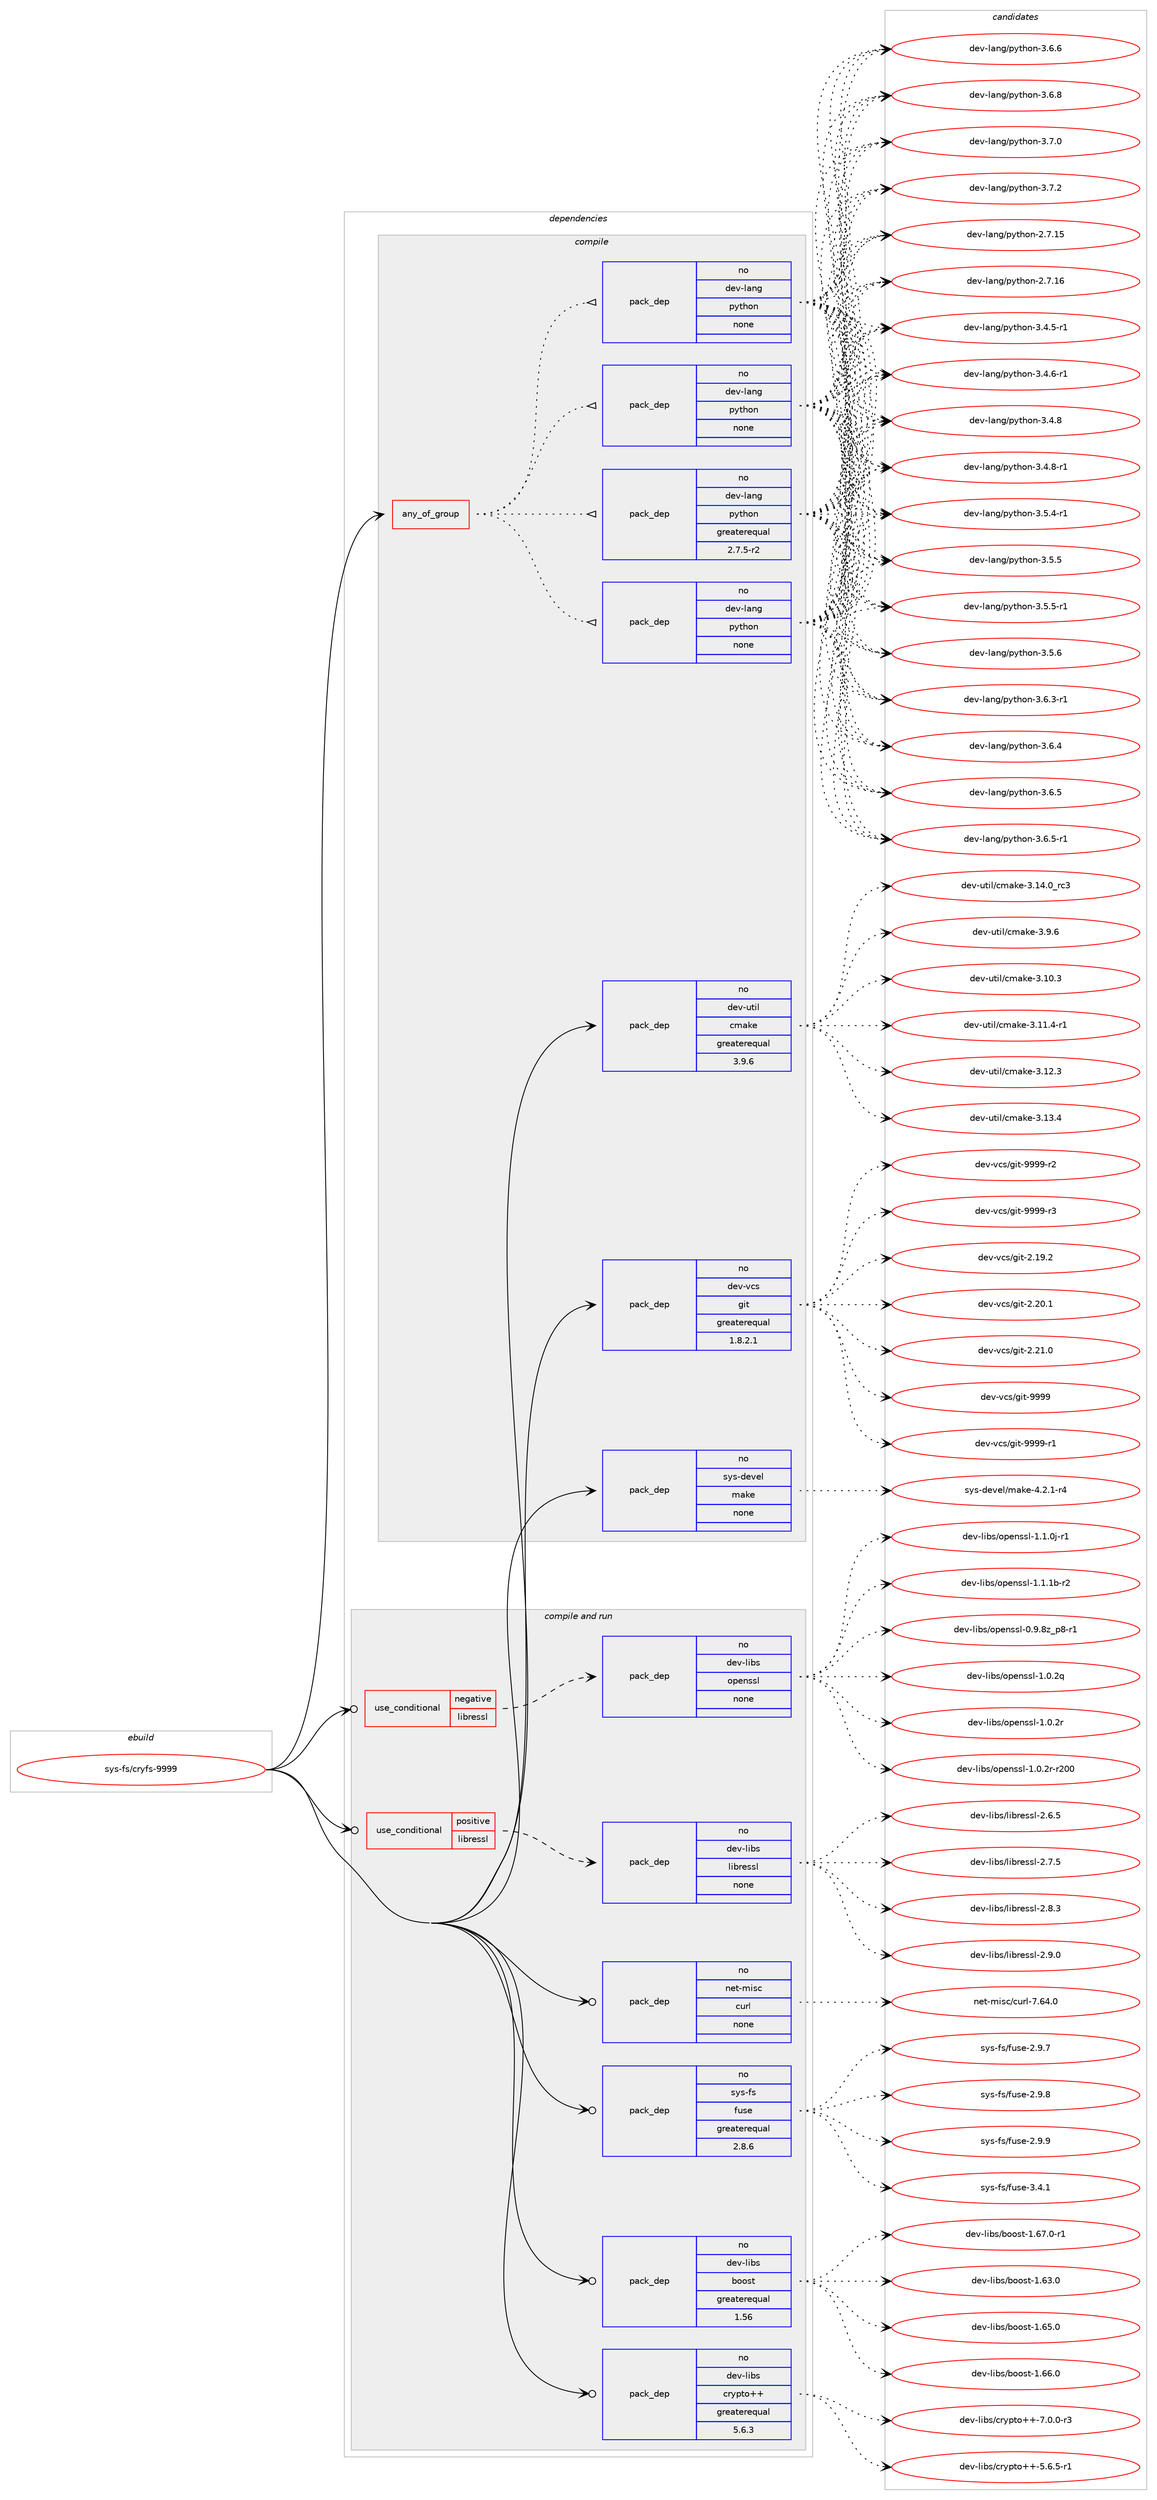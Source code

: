 digraph prolog {

# *************
# Graph options
# *************

newrank=true;
concentrate=true;
compound=true;
graph [rankdir=LR,fontname=Helvetica,fontsize=10,ranksep=1.5];#, ranksep=2.5, nodesep=0.2];
edge  [arrowhead=vee];
node  [fontname=Helvetica,fontsize=10];

# **********
# The ebuild
# **********

subgraph cluster_leftcol {
color=gray;
rank=same;
label=<<i>ebuild</i>>;
id [label="sys-fs/cryfs-9999", color=red, width=4, href="../sys-fs/cryfs-9999.svg"];
}

# ****************
# The dependencies
# ****************

subgraph cluster_midcol {
color=gray;
label=<<i>dependencies</i>>;
subgraph cluster_compile {
fillcolor="#eeeeee";
style=filled;
label=<<i>compile</i>>;
subgraph any27503 {
dependency1731330 [label=<<TABLE BORDER="0" CELLBORDER="1" CELLSPACING="0" CELLPADDING="4"><TR><TD CELLPADDING="10">any_of_group</TD></TR></TABLE>>, shape=none, color=red];subgraph pack1242474 {
dependency1731331 [label=<<TABLE BORDER="0" CELLBORDER="1" CELLSPACING="0" CELLPADDING="4" WIDTH="220"><TR><TD ROWSPAN="6" CELLPADDING="30">pack_dep</TD></TR><TR><TD WIDTH="110">no</TD></TR><TR><TD>dev-lang</TD></TR><TR><TD>python</TD></TR><TR><TD>none</TD></TR><TR><TD></TD></TR></TABLE>>, shape=none, color=blue];
}
dependency1731330:e -> dependency1731331:w [weight=20,style="dotted",arrowhead="oinv"];
subgraph pack1242475 {
dependency1731332 [label=<<TABLE BORDER="0" CELLBORDER="1" CELLSPACING="0" CELLPADDING="4" WIDTH="220"><TR><TD ROWSPAN="6" CELLPADDING="30">pack_dep</TD></TR><TR><TD WIDTH="110">no</TD></TR><TR><TD>dev-lang</TD></TR><TR><TD>python</TD></TR><TR><TD>none</TD></TR><TR><TD></TD></TR></TABLE>>, shape=none, color=blue];
}
dependency1731330:e -> dependency1731332:w [weight=20,style="dotted",arrowhead="oinv"];
subgraph pack1242476 {
dependency1731333 [label=<<TABLE BORDER="0" CELLBORDER="1" CELLSPACING="0" CELLPADDING="4" WIDTH="220"><TR><TD ROWSPAN="6" CELLPADDING="30">pack_dep</TD></TR><TR><TD WIDTH="110">no</TD></TR><TR><TD>dev-lang</TD></TR><TR><TD>python</TD></TR><TR><TD>none</TD></TR><TR><TD></TD></TR></TABLE>>, shape=none, color=blue];
}
dependency1731330:e -> dependency1731333:w [weight=20,style="dotted",arrowhead="oinv"];
subgraph pack1242477 {
dependency1731334 [label=<<TABLE BORDER="0" CELLBORDER="1" CELLSPACING="0" CELLPADDING="4" WIDTH="220"><TR><TD ROWSPAN="6" CELLPADDING="30">pack_dep</TD></TR><TR><TD WIDTH="110">no</TD></TR><TR><TD>dev-lang</TD></TR><TR><TD>python</TD></TR><TR><TD>greaterequal</TD></TR><TR><TD>2.7.5-r2</TD></TR></TABLE>>, shape=none, color=blue];
}
dependency1731330:e -> dependency1731334:w [weight=20,style="dotted",arrowhead="oinv"];
}
id:e -> dependency1731330:w [weight=20,style="solid",arrowhead="vee"];
subgraph pack1242478 {
dependency1731335 [label=<<TABLE BORDER="0" CELLBORDER="1" CELLSPACING="0" CELLPADDING="4" WIDTH="220"><TR><TD ROWSPAN="6" CELLPADDING="30">pack_dep</TD></TR><TR><TD WIDTH="110">no</TD></TR><TR><TD>dev-util</TD></TR><TR><TD>cmake</TD></TR><TR><TD>greaterequal</TD></TR><TR><TD>3.9.6</TD></TR></TABLE>>, shape=none, color=blue];
}
id:e -> dependency1731335:w [weight=20,style="solid",arrowhead="vee"];
subgraph pack1242479 {
dependency1731336 [label=<<TABLE BORDER="0" CELLBORDER="1" CELLSPACING="0" CELLPADDING="4" WIDTH="220"><TR><TD ROWSPAN="6" CELLPADDING="30">pack_dep</TD></TR><TR><TD WIDTH="110">no</TD></TR><TR><TD>dev-vcs</TD></TR><TR><TD>git</TD></TR><TR><TD>greaterequal</TD></TR><TR><TD>1.8.2.1</TD></TR></TABLE>>, shape=none, color=blue];
}
id:e -> dependency1731336:w [weight=20,style="solid",arrowhead="vee"];
subgraph pack1242480 {
dependency1731337 [label=<<TABLE BORDER="0" CELLBORDER="1" CELLSPACING="0" CELLPADDING="4" WIDTH="220"><TR><TD ROWSPAN="6" CELLPADDING="30">pack_dep</TD></TR><TR><TD WIDTH="110">no</TD></TR><TR><TD>sys-devel</TD></TR><TR><TD>make</TD></TR><TR><TD>none</TD></TR><TR><TD></TD></TR></TABLE>>, shape=none, color=blue];
}
id:e -> dependency1731337:w [weight=20,style="solid",arrowhead="vee"];
}
subgraph cluster_compileandrun {
fillcolor="#eeeeee";
style=filled;
label=<<i>compile and run</i>>;
subgraph cond460440 {
dependency1731338 [label=<<TABLE BORDER="0" CELLBORDER="1" CELLSPACING="0" CELLPADDING="4"><TR><TD ROWSPAN="3" CELLPADDING="10">use_conditional</TD></TR><TR><TD>negative</TD></TR><TR><TD>libressl</TD></TR></TABLE>>, shape=none, color=red];
subgraph pack1242481 {
dependency1731339 [label=<<TABLE BORDER="0" CELLBORDER="1" CELLSPACING="0" CELLPADDING="4" WIDTH="220"><TR><TD ROWSPAN="6" CELLPADDING="30">pack_dep</TD></TR><TR><TD WIDTH="110">no</TD></TR><TR><TD>dev-libs</TD></TR><TR><TD>openssl</TD></TR><TR><TD>none</TD></TR><TR><TD></TD></TR></TABLE>>, shape=none, color=blue];
}
dependency1731338:e -> dependency1731339:w [weight=20,style="dashed",arrowhead="vee"];
}
id:e -> dependency1731338:w [weight=20,style="solid",arrowhead="odotvee"];
subgraph cond460441 {
dependency1731340 [label=<<TABLE BORDER="0" CELLBORDER="1" CELLSPACING="0" CELLPADDING="4"><TR><TD ROWSPAN="3" CELLPADDING="10">use_conditional</TD></TR><TR><TD>positive</TD></TR><TR><TD>libressl</TD></TR></TABLE>>, shape=none, color=red];
subgraph pack1242482 {
dependency1731341 [label=<<TABLE BORDER="0" CELLBORDER="1" CELLSPACING="0" CELLPADDING="4" WIDTH="220"><TR><TD ROWSPAN="6" CELLPADDING="30">pack_dep</TD></TR><TR><TD WIDTH="110">no</TD></TR><TR><TD>dev-libs</TD></TR><TR><TD>libressl</TD></TR><TR><TD>none</TD></TR><TR><TD></TD></TR></TABLE>>, shape=none, color=blue];
}
dependency1731340:e -> dependency1731341:w [weight=20,style="dashed",arrowhead="vee"];
}
id:e -> dependency1731340:w [weight=20,style="solid",arrowhead="odotvee"];
subgraph pack1242483 {
dependency1731342 [label=<<TABLE BORDER="0" CELLBORDER="1" CELLSPACING="0" CELLPADDING="4" WIDTH="220"><TR><TD ROWSPAN="6" CELLPADDING="30">pack_dep</TD></TR><TR><TD WIDTH="110">no</TD></TR><TR><TD>dev-libs</TD></TR><TR><TD>boost</TD></TR><TR><TD>greaterequal</TD></TR><TR><TD>1.56</TD></TR></TABLE>>, shape=none, color=blue];
}
id:e -> dependency1731342:w [weight=20,style="solid",arrowhead="odotvee"];
subgraph pack1242484 {
dependency1731343 [label=<<TABLE BORDER="0" CELLBORDER="1" CELLSPACING="0" CELLPADDING="4" WIDTH="220"><TR><TD ROWSPAN="6" CELLPADDING="30">pack_dep</TD></TR><TR><TD WIDTH="110">no</TD></TR><TR><TD>dev-libs</TD></TR><TR><TD>crypto++</TD></TR><TR><TD>greaterequal</TD></TR><TR><TD>5.6.3</TD></TR></TABLE>>, shape=none, color=blue];
}
id:e -> dependency1731343:w [weight=20,style="solid",arrowhead="odotvee"];
subgraph pack1242485 {
dependency1731344 [label=<<TABLE BORDER="0" CELLBORDER="1" CELLSPACING="0" CELLPADDING="4" WIDTH="220"><TR><TD ROWSPAN="6" CELLPADDING="30">pack_dep</TD></TR><TR><TD WIDTH="110">no</TD></TR><TR><TD>net-misc</TD></TR><TR><TD>curl</TD></TR><TR><TD>none</TD></TR><TR><TD></TD></TR></TABLE>>, shape=none, color=blue];
}
id:e -> dependency1731344:w [weight=20,style="solid",arrowhead="odotvee"];
subgraph pack1242486 {
dependency1731345 [label=<<TABLE BORDER="0" CELLBORDER="1" CELLSPACING="0" CELLPADDING="4" WIDTH="220"><TR><TD ROWSPAN="6" CELLPADDING="30">pack_dep</TD></TR><TR><TD WIDTH="110">no</TD></TR><TR><TD>sys-fs</TD></TR><TR><TD>fuse</TD></TR><TR><TD>greaterequal</TD></TR><TR><TD>2.8.6</TD></TR></TABLE>>, shape=none, color=blue];
}
id:e -> dependency1731345:w [weight=20,style="solid",arrowhead="odotvee"];
}
subgraph cluster_run {
fillcolor="#eeeeee";
style=filled;
label=<<i>run</i>>;
}
}

# **************
# The candidates
# **************

subgraph cluster_choices {
rank=same;
color=gray;
label=<<i>candidates</i>>;

subgraph choice1242474 {
color=black;
nodesep=1;
choice10010111845108971101034711212111610411111045504655464953 [label="dev-lang/python-2.7.15", color=red, width=4,href="../dev-lang/python-2.7.15.svg"];
choice10010111845108971101034711212111610411111045504655464954 [label="dev-lang/python-2.7.16", color=red, width=4,href="../dev-lang/python-2.7.16.svg"];
choice1001011184510897110103471121211161041111104551465246534511449 [label="dev-lang/python-3.4.5-r1", color=red, width=4,href="../dev-lang/python-3.4.5-r1.svg"];
choice1001011184510897110103471121211161041111104551465246544511449 [label="dev-lang/python-3.4.6-r1", color=red, width=4,href="../dev-lang/python-3.4.6-r1.svg"];
choice100101118451089711010347112121116104111110455146524656 [label="dev-lang/python-3.4.8", color=red, width=4,href="../dev-lang/python-3.4.8.svg"];
choice1001011184510897110103471121211161041111104551465246564511449 [label="dev-lang/python-3.4.8-r1", color=red, width=4,href="../dev-lang/python-3.4.8-r1.svg"];
choice1001011184510897110103471121211161041111104551465346524511449 [label="dev-lang/python-3.5.4-r1", color=red, width=4,href="../dev-lang/python-3.5.4-r1.svg"];
choice100101118451089711010347112121116104111110455146534653 [label="dev-lang/python-3.5.5", color=red, width=4,href="../dev-lang/python-3.5.5.svg"];
choice1001011184510897110103471121211161041111104551465346534511449 [label="dev-lang/python-3.5.5-r1", color=red, width=4,href="../dev-lang/python-3.5.5-r1.svg"];
choice100101118451089711010347112121116104111110455146534654 [label="dev-lang/python-3.5.6", color=red, width=4,href="../dev-lang/python-3.5.6.svg"];
choice1001011184510897110103471121211161041111104551465446514511449 [label="dev-lang/python-3.6.3-r1", color=red, width=4,href="../dev-lang/python-3.6.3-r1.svg"];
choice100101118451089711010347112121116104111110455146544652 [label="dev-lang/python-3.6.4", color=red, width=4,href="../dev-lang/python-3.6.4.svg"];
choice100101118451089711010347112121116104111110455146544653 [label="dev-lang/python-3.6.5", color=red, width=4,href="../dev-lang/python-3.6.5.svg"];
choice1001011184510897110103471121211161041111104551465446534511449 [label="dev-lang/python-3.6.5-r1", color=red, width=4,href="../dev-lang/python-3.6.5-r1.svg"];
choice100101118451089711010347112121116104111110455146544654 [label="dev-lang/python-3.6.6", color=red, width=4,href="../dev-lang/python-3.6.6.svg"];
choice100101118451089711010347112121116104111110455146544656 [label="dev-lang/python-3.6.8", color=red, width=4,href="../dev-lang/python-3.6.8.svg"];
choice100101118451089711010347112121116104111110455146554648 [label="dev-lang/python-3.7.0", color=red, width=4,href="../dev-lang/python-3.7.0.svg"];
choice100101118451089711010347112121116104111110455146554650 [label="dev-lang/python-3.7.2", color=red, width=4,href="../dev-lang/python-3.7.2.svg"];
dependency1731331:e -> choice10010111845108971101034711212111610411111045504655464953:w [style=dotted,weight="100"];
dependency1731331:e -> choice10010111845108971101034711212111610411111045504655464954:w [style=dotted,weight="100"];
dependency1731331:e -> choice1001011184510897110103471121211161041111104551465246534511449:w [style=dotted,weight="100"];
dependency1731331:e -> choice1001011184510897110103471121211161041111104551465246544511449:w [style=dotted,weight="100"];
dependency1731331:e -> choice100101118451089711010347112121116104111110455146524656:w [style=dotted,weight="100"];
dependency1731331:e -> choice1001011184510897110103471121211161041111104551465246564511449:w [style=dotted,weight="100"];
dependency1731331:e -> choice1001011184510897110103471121211161041111104551465346524511449:w [style=dotted,weight="100"];
dependency1731331:e -> choice100101118451089711010347112121116104111110455146534653:w [style=dotted,weight="100"];
dependency1731331:e -> choice1001011184510897110103471121211161041111104551465346534511449:w [style=dotted,weight="100"];
dependency1731331:e -> choice100101118451089711010347112121116104111110455146534654:w [style=dotted,weight="100"];
dependency1731331:e -> choice1001011184510897110103471121211161041111104551465446514511449:w [style=dotted,weight="100"];
dependency1731331:e -> choice100101118451089711010347112121116104111110455146544652:w [style=dotted,weight="100"];
dependency1731331:e -> choice100101118451089711010347112121116104111110455146544653:w [style=dotted,weight="100"];
dependency1731331:e -> choice1001011184510897110103471121211161041111104551465446534511449:w [style=dotted,weight="100"];
dependency1731331:e -> choice100101118451089711010347112121116104111110455146544654:w [style=dotted,weight="100"];
dependency1731331:e -> choice100101118451089711010347112121116104111110455146544656:w [style=dotted,weight="100"];
dependency1731331:e -> choice100101118451089711010347112121116104111110455146554648:w [style=dotted,weight="100"];
dependency1731331:e -> choice100101118451089711010347112121116104111110455146554650:w [style=dotted,weight="100"];
}
subgraph choice1242475 {
color=black;
nodesep=1;
choice10010111845108971101034711212111610411111045504655464953 [label="dev-lang/python-2.7.15", color=red, width=4,href="../dev-lang/python-2.7.15.svg"];
choice10010111845108971101034711212111610411111045504655464954 [label="dev-lang/python-2.7.16", color=red, width=4,href="../dev-lang/python-2.7.16.svg"];
choice1001011184510897110103471121211161041111104551465246534511449 [label="dev-lang/python-3.4.5-r1", color=red, width=4,href="../dev-lang/python-3.4.5-r1.svg"];
choice1001011184510897110103471121211161041111104551465246544511449 [label="dev-lang/python-3.4.6-r1", color=red, width=4,href="../dev-lang/python-3.4.6-r1.svg"];
choice100101118451089711010347112121116104111110455146524656 [label="dev-lang/python-3.4.8", color=red, width=4,href="../dev-lang/python-3.4.8.svg"];
choice1001011184510897110103471121211161041111104551465246564511449 [label="dev-lang/python-3.4.8-r1", color=red, width=4,href="../dev-lang/python-3.4.8-r1.svg"];
choice1001011184510897110103471121211161041111104551465346524511449 [label="dev-lang/python-3.5.4-r1", color=red, width=4,href="../dev-lang/python-3.5.4-r1.svg"];
choice100101118451089711010347112121116104111110455146534653 [label="dev-lang/python-3.5.5", color=red, width=4,href="../dev-lang/python-3.5.5.svg"];
choice1001011184510897110103471121211161041111104551465346534511449 [label="dev-lang/python-3.5.5-r1", color=red, width=4,href="../dev-lang/python-3.5.5-r1.svg"];
choice100101118451089711010347112121116104111110455146534654 [label="dev-lang/python-3.5.6", color=red, width=4,href="../dev-lang/python-3.5.6.svg"];
choice1001011184510897110103471121211161041111104551465446514511449 [label="dev-lang/python-3.6.3-r1", color=red, width=4,href="../dev-lang/python-3.6.3-r1.svg"];
choice100101118451089711010347112121116104111110455146544652 [label="dev-lang/python-3.6.4", color=red, width=4,href="../dev-lang/python-3.6.4.svg"];
choice100101118451089711010347112121116104111110455146544653 [label="dev-lang/python-3.6.5", color=red, width=4,href="../dev-lang/python-3.6.5.svg"];
choice1001011184510897110103471121211161041111104551465446534511449 [label="dev-lang/python-3.6.5-r1", color=red, width=4,href="../dev-lang/python-3.6.5-r1.svg"];
choice100101118451089711010347112121116104111110455146544654 [label="dev-lang/python-3.6.6", color=red, width=4,href="../dev-lang/python-3.6.6.svg"];
choice100101118451089711010347112121116104111110455146544656 [label="dev-lang/python-3.6.8", color=red, width=4,href="../dev-lang/python-3.6.8.svg"];
choice100101118451089711010347112121116104111110455146554648 [label="dev-lang/python-3.7.0", color=red, width=4,href="../dev-lang/python-3.7.0.svg"];
choice100101118451089711010347112121116104111110455146554650 [label="dev-lang/python-3.7.2", color=red, width=4,href="../dev-lang/python-3.7.2.svg"];
dependency1731332:e -> choice10010111845108971101034711212111610411111045504655464953:w [style=dotted,weight="100"];
dependency1731332:e -> choice10010111845108971101034711212111610411111045504655464954:w [style=dotted,weight="100"];
dependency1731332:e -> choice1001011184510897110103471121211161041111104551465246534511449:w [style=dotted,weight="100"];
dependency1731332:e -> choice1001011184510897110103471121211161041111104551465246544511449:w [style=dotted,weight="100"];
dependency1731332:e -> choice100101118451089711010347112121116104111110455146524656:w [style=dotted,weight="100"];
dependency1731332:e -> choice1001011184510897110103471121211161041111104551465246564511449:w [style=dotted,weight="100"];
dependency1731332:e -> choice1001011184510897110103471121211161041111104551465346524511449:w [style=dotted,weight="100"];
dependency1731332:e -> choice100101118451089711010347112121116104111110455146534653:w [style=dotted,weight="100"];
dependency1731332:e -> choice1001011184510897110103471121211161041111104551465346534511449:w [style=dotted,weight="100"];
dependency1731332:e -> choice100101118451089711010347112121116104111110455146534654:w [style=dotted,weight="100"];
dependency1731332:e -> choice1001011184510897110103471121211161041111104551465446514511449:w [style=dotted,weight="100"];
dependency1731332:e -> choice100101118451089711010347112121116104111110455146544652:w [style=dotted,weight="100"];
dependency1731332:e -> choice100101118451089711010347112121116104111110455146544653:w [style=dotted,weight="100"];
dependency1731332:e -> choice1001011184510897110103471121211161041111104551465446534511449:w [style=dotted,weight="100"];
dependency1731332:e -> choice100101118451089711010347112121116104111110455146544654:w [style=dotted,weight="100"];
dependency1731332:e -> choice100101118451089711010347112121116104111110455146544656:w [style=dotted,weight="100"];
dependency1731332:e -> choice100101118451089711010347112121116104111110455146554648:w [style=dotted,weight="100"];
dependency1731332:e -> choice100101118451089711010347112121116104111110455146554650:w [style=dotted,weight="100"];
}
subgraph choice1242476 {
color=black;
nodesep=1;
choice10010111845108971101034711212111610411111045504655464953 [label="dev-lang/python-2.7.15", color=red, width=4,href="../dev-lang/python-2.7.15.svg"];
choice10010111845108971101034711212111610411111045504655464954 [label="dev-lang/python-2.7.16", color=red, width=4,href="../dev-lang/python-2.7.16.svg"];
choice1001011184510897110103471121211161041111104551465246534511449 [label="dev-lang/python-3.4.5-r1", color=red, width=4,href="../dev-lang/python-3.4.5-r1.svg"];
choice1001011184510897110103471121211161041111104551465246544511449 [label="dev-lang/python-3.4.6-r1", color=red, width=4,href="../dev-lang/python-3.4.6-r1.svg"];
choice100101118451089711010347112121116104111110455146524656 [label="dev-lang/python-3.4.8", color=red, width=4,href="../dev-lang/python-3.4.8.svg"];
choice1001011184510897110103471121211161041111104551465246564511449 [label="dev-lang/python-3.4.8-r1", color=red, width=4,href="../dev-lang/python-3.4.8-r1.svg"];
choice1001011184510897110103471121211161041111104551465346524511449 [label="dev-lang/python-3.5.4-r1", color=red, width=4,href="../dev-lang/python-3.5.4-r1.svg"];
choice100101118451089711010347112121116104111110455146534653 [label="dev-lang/python-3.5.5", color=red, width=4,href="../dev-lang/python-3.5.5.svg"];
choice1001011184510897110103471121211161041111104551465346534511449 [label="dev-lang/python-3.5.5-r1", color=red, width=4,href="../dev-lang/python-3.5.5-r1.svg"];
choice100101118451089711010347112121116104111110455146534654 [label="dev-lang/python-3.5.6", color=red, width=4,href="../dev-lang/python-3.5.6.svg"];
choice1001011184510897110103471121211161041111104551465446514511449 [label="dev-lang/python-3.6.3-r1", color=red, width=4,href="../dev-lang/python-3.6.3-r1.svg"];
choice100101118451089711010347112121116104111110455146544652 [label="dev-lang/python-3.6.4", color=red, width=4,href="../dev-lang/python-3.6.4.svg"];
choice100101118451089711010347112121116104111110455146544653 [label="dev-lang/python-3.6.5", color=red, width=4,href="../dev-lang/python-3.6.5.svg"];
choice1001011184510897110103471121211161041111104551465446534511449 [label="dev-lang/python-3.6.5-r1", color=red, width=4,href="../dev-lang/python-3.6.5-r1.svg"];
choice100101118451089711010347112121116104111110455146544654 [label="dev-lang/python-3.6.6", color=red, width=4,href="../dev-lang/python-3.6.6.svg"];
choice100101118451089711010347112121116104111110455146544656 [label="dev-lang/python-3.6.8", color=red, width=4,href="../dev-lang/python-3.6.8.svg"];
choice100101118451089711010347112121116104111110455146554648 [label="dev-lang/python-3.7.0", color=red, width=4,href="../dev-lang/python-3.7.0.svg"];
choice100101118451089711010347112121116104111110455146554650 [label="dev-lang/python-3.7.2", color=red, width=4,href="../dev-lang/python-3.7.2.svg"];
dependency1731333:e -> choice10010111845108971101034711212111610411111045504655464953:w [style=dotted,weight="100"];
dependency1731333:e -> choice10010111845108971101034711212111610411111045504655464954:w [style=dotted,weight="100"];
dependency1731333:e -> choice1001011184510897110103471121211161041111104551465246534511449:w [style=dotted,weight="100"];
dependency1731333:e -> choice1001011184510897110103471121211161041111104551465246544511449:w [style=dotted,weight="100"];
dependency1731333:e -> choice100101118451089711010347112121116104111110455146524656:w [style=dotted,weight="100"];
dependency1731333:e -> choice1001011184510897110103471121211161041111104551465246564511449:w [style=dotted,weight="100"];
dependency1731333:e -> choice1001011184510897110103471121211161041111104551465346524511449:w [style=dotted,weight="100"];
dependency1731333:e -> choice100101118451089711010347112121116104111110455146534653:w [style=dotted,weight="100"];
dependency1731333:e -> choice1001011184510897110103471121211161041111104551465346534511449:w [style=dotted,weight="100"];
dependency1731333:e -> choice100101118451089711010347112121116104111110455146534654:w [style=dotted,weight="100"];
dependency1731333:e -> choice1001011184510897110103471121211161041111104551465446514511449:w [style=dotted,weight="100"];
dependency1731333:e -> choice100101118451089711010347112121116104111110455146544652:w [style=dotted,weight="100"];
dependency1731333:e -> choice100101118451089711010347112121116104111110455146544653:w [style=dotted,weight="100"];
dependency1731333:e -> choice1001011184510897110103471121211161041111104551465446534511449:w [style=dotted,weight="100"];
dependency1731333:e -> choice100101118451089711010347112121116104111110455146544654:w [style=dotted,weight="100"];
dependency1731333:e -> choice100101118451089711010347112121116104111110455146544656:w [style=dotted,weight="100"];
dependency1731333:e -> choice100101118451089711010347112121116104111110455146554648:w [style=dotted,weight="100"];
dependency1731333:e -> choice100101118451089711010347112121116104111110455146554650:w [style=dotted,weight="100"];
}
subgraph choice1242477 {
color=black;
nodesep=1;
choice10010111845108971101034711212111610411111045504655464953 [label="dev-lang/python-2.7.15", color=red, width=4,href="../dev-lang/python-2.7.15.svg"];
choice10010111845108971101034711212111610411111045504655464954 [label="dev-lang/python-2.7.16", color=red, width=4,href="../dev-lang/python-2.7.16.svg"];
choice1001011184510897110103471121211161041111104551465246534511449 [label="dev-lang/python-3.4.5-r1", color=red, width=4,href="../dev-lang/python-3.4.5-r1.svg"];
choice1001011184510897110103471121211161041111104551465246544511449 [label="dev-lang/python-3.4.6-r1", color=red, width=4,href="../dev-lang/python-3.4.6-r1.svg"];
choice100101118451089711010347112121116104111110455146524656 [label="dev-lang/python-3.4.8", color=red, width=4,href="../dev-lang/python-3.4.8.svg"];
choice1001011184510897110103471121211161041111104551465246564511449 [label="dev-lang/python-3.4.8-r1", color=red, width=4,href="../dev-lang/python-3.4.8-r1.svg"];
choice1001011184510897110103471121211161041111104551465346524511449 [label="dev-lang/python-3.5.4-r1", color=red, width=4,href="../dev-lang/python-3.5.4-r1.svg"];
choice100101118451089711010347112121116104111110455146534653 [label="dev-lang/python-3.5.5", color=red, width=4,href="../dev-lang/python-3.5.5.svg"];
choice1001011184510897110103471121211161041111104551465346534511449 [label="dev-lang/python-3.5.5-r1", color=red, width=4,href="../dev-lang/python-3.5.5-r1.svg"];
choice100101118451089711010347112121116104111110455146534654 [label="dev-lang/python-3.5.6", color=red, width=4,href="../dev-lang/python-3.5.6.svg"];
choice1001011184510897110103471121211161041111104551465446514511449 [label="dev-lang/python-3.6.3-r1", color=red, width=4,href="../dev-lang/python-3.6.3-r1.svg"];
choice100101118451089711010347112121116104111110455146544652 [label="dev-lang/python-3.6.4", color=red, width=4,href="../dev-lang/python-3.6.4.svg"];
choice100101118451089711010347112121116104111110455146544653 [label="dev-lang/python-3.6.5", color=red, width=4,href="../dev-lang/python-3.6.5.svg"];
choice1001011184510897110103471121211161041111104551465446534511449 [label="dev-lang/python-3.6.5-r1", color=red, width=4,href="../dev-lang/python-3.6.5-r1.svg"];
choice100101118451089711010347112121116104111110455146544654 [label="dev-lang/python-3.6.6", color=red, width=4,href="../dev-lang/python-3.6.6.svg"];
choice100101118451089711010347112121116104111110455146544656 [label="dev-lang/python-3.6.8", color=red, width=4,href="../dev-lang/python-3.6.8.svg"];
choice100101118451089711010347112121116104111110455146554648 [label="dev-lang/python-3.7.0", color=red, width=4,href="../dev-lang/python-3.7.0.svg"];
choice100101118451089711010347112121116104111110455146554650 [label="dev-lang/python-3.7.2", color=red, width=4,href="../dev-lang/python-3.7.2.svg"];
dependency1731334:e -> choice10010111845108971101034711212111610411111045504655464953:w [style=dotted,weight="100"];
dependency1731334:e -> choice10010111845108971101034711212111610411111045504655464954:w [style=dotted,weight="100"];
dependency1731334:e -> choice1001011184510897110103471121211161041111104551465246534511449:w [style=dotted,weight="100"];
dependency1731334:e -> choice1001011184510897110103471121211161041111104551465246544511449:w [style=dotted,weight="100"];
dependency1731334:e -> choice100101118451089711010347112121116104111110455146524656:w [style=dotted,weight="100"];
dependency1731334:e -> choice1001011184510897110103471121211161041111104551465246564511449:w [style=dotted,weight="100"];
dependency1731334:e -> choice1001011184510897110103471121211161041111104551465346524511449:w [style=dotted,weight="100"];
dependency1731334:e -> choice100101118451089711010347112121116104111110455146534653:w [style=dotted,weight="100"];
dependency1731334:e -> choice1001011184510897110103471121211161041111104551465346534511449:w [style=dotted,weight="100"];
dependency1731334:e -> choice100101118451089711010347112121116104111110455146534654:w [style=dotted,weight="100"];
dependency1731334:e -> choice1001011184510897110103471121211161041111104551465446514511449:w [style=dotted,weight="100"];
dependency1731334:e -> choice100101118451089711010347112121116104111110455146544652:w [style=dotted,weight="100"];
dependency1731334:e -> choice100101118451089711010347112121116104111110455146544653:w [style=dotted,weight="100"];
dependency1731334:e -> choice1001011184510897110103471121211161041111104551465446534511449:w [style=dotted,weight="100"];
dependency1731334:e -> choice100101118451089711010347112121116104111110455146544654:w [style=dotted,weight="100"];
dependency1731334:e -> choice100101118451089711010347112121116104111110455146544656:w [style=dotted,weight="100"];
dependency1731334:e -> choice100101118451089711010347112121116104111110455146554648:w [style=dotted,weight="100"];
dependency1731334:e -> choice100101118451089711010347112121116104111110455146554650:w [style=dotted,weight="100"];
}
subgraph choice1242478 {
color=black;
nodesep=1;
choice1001011184511711610510847991099710710145514649484651 [label="dev-util/cmake-3.10.3", color=red, width=4,href="../dev-util/cmake-3.10.3.svg"];
choice10010111845117116105108479910997107101455146494946524511449 [label="dev-util/cmake-3.11.4-r1", color=red, width=4,href="../dev-util/cmake-3.11.4-r1.svg"];
choice1001011184511711610510847991099710710145514649504651 [label="dev-util/cmake-3.12.3", color=red, width=4,href="../dev-util/cmake-3.12.3.svg"];
choice1001011184511711610510847991099710710145514649514652 [label="dev-util/cmake-3.13.4", color=red, width=4,href="../dev-util/cmake-3.13.4.svg"];
choice1001011184511711610510847991099710710145514649524648951149951 [label="dev-util/cmake-3.14.0_rc3", color=red, width=4,href="../dev-util/cmake-3.14.0_rc3.svg"];
choice10010111845117116105108479910997107101455146574654 [label="dev-util/cmake-3.9.6", color=red, width=4,href="../dev-util/cmake-3.9.6.svg"];
dependency1731335:e -> choice1001011184511711610510847991099710710145514649484651:w [style=dotted,weight="100"];
dependency1731335:e -> choice10010111845117116105108479910997107101455146494946524511449:w [style=dotted,weight="100"];
dependency1731335:e -> choice1001011184511711610510847991099710710145514649504651:w [style=dotted,weight="100"];
dependency1731335:e -> choice1001011184511711610510847991099710710145514649514652:w [style=dotted,weight="100"];
dependency1731335:e -> choice1001011184511711610510847991099710710145514649524648951149951:w [style=dotted,weight="100"];
dependency1731335:e -> choice10010111845117116105108479910997107101455146574654:w [style=dotted,weight="100"];
}
subgraph choice1242479 {
color=black;
nodesep=1;
choice10010111845118991154710310511645504649574650 [label="dev-vcs/git-2.19.2", color=red, width=4,href="../dev-vcs/git-2.19.2.svg"];
choice10010111845118991154710310511645504650484649 [label="dev-vcs/git-2.20.1", color=red, width=4,href="../dev-vcs/git-2.20.1.svg"];
choice10010111845118991154710310511645504650494648 [label="dev-vcs/git-2.21.0", color=red, width=4,href="../dev-vcs/git-2.21.0.svg"];
choice1001011184511899115471031051164557575757 [label="dev-vcs/git-9999", color=red, width=4,href="../dev-vcs/git-9999.svg"];
choice10010111845118991154710310511645575757574511449 [label="dev-vcs/git-9999-r1", color=red, width=4,href="../dev-vcs/git-9999-r1.svg"];
choice10010111845118991154710310511645575757574511450 [label="dev-vcs/git-9999-r2", color=red, width=4,href="../dev-vcs/git-9999-r2.svg"];
choice10010111845118991154710310511645575757574511451 [label="dev-vcs/git-9999-r3", color=red, width=4,href="../dev-vcs/git-9999-r3.svg"];
dependency1731336:e -> choice10010111845118991154710310511645504649574650:w [style=dotted,weight="100"];
dependency1731336:e -> choice10010111845118991154710310511645504650484649:w [style=dotted,weight="100"];
dependency1731336:e -> choice10010111845118991154710310511645504650494648:w [style=dotted,weight="100"];
dependency1731336:e -> choice1001011184511899115471031051164557575757:w [style=dotted,weight="100"];
dependency1731336:e -> choice10010111845118991154710310511645575757574511449:w [style=dotted,weight="100"];
dependency1731336:e -> choice10010111845118991154710310511645575757574511450:w [style=dotted,weight="100"];
dependency1731336:e -> choice10010111845118991154710310511645575757574511451:w [style=dotted,weight="100"];
}
subgraph choice1242480 {
color=black;
nodesep=1;
choice1151211154510010111810110847109971071014552465046494511452 [label="sys-devel/make-4.2.1-r4", color=red, width=4,href="../sys-devel/make-4.2.1-r4.svg"];
dependency1731337:e -> choice1151211154510010111810110847109971071014552465046494511452:w [style=dotted,weight="100"];
}
subgraph choice1242481 {
color=black;
nodesep=1;
choice10010111845108105981154711111210111011511510845484657465612295112564511449 [label="dev-libs/openssl-0.9.8z_p8-r1", color=red, width=4,href="../dev-libs/openssl-0.9.8z_p8-r1.svg"];
choice100101118451081059811547111112101110115115108454946484650113 [label="dev-libs/openssl-1.0.2q", color=red, width=4,href="../dev-libs/openssl-1.0.2q.svg"];
choice100101118451081059811547111112101110115115108454946484650114 [label="dev-libs/openssl-1.0.2r", color=red, width=4,href="../dev-libs/openssl-1.0.2r.svg"];
choice10010111845108105981154711111210111011511510845494648465011445114504848 [label="dev-libs/openssl-1.0.2r-r200", color=red, width=4,href="../dev-libs/openssl-1.0.2r-r200.svg"];
choice1001011184510810598115471111121011101151151084549464946481064511449 [label="dev-libs/openssl-1.1.0j-r1", color=red, width=4,href="../dev-libs/openssl-1.1.0j-r1.svg"];
choice100101118451081059811547111112101110115115108454946494649984511450 [label="dev-libs/openssl-1.1.1b-r2", color=red, width=4,href="../dev-libs/openssl-1.1.1b-r2.svg"];
dependency1731339:e -> choice10010111845108105981154711111210111011511510845484657465612295112564511449:w [style=dotted,weight="100"];
dependency1731339:e -> choice100101118451081059811547111112101110115115108454946484650113:w [style=dotted,weight="100"];
dependency1731339:e -> choice100101118451081059811547111112101110115115108454946484650114:w [style=dotted,weight="100"];
dependency1731339:e -> choice10010111845108105981154711111210111011511510845494648465011445114504848:w [style=dotted,weight="100"];
dependency1731339:e -> choice1001011184510810598115471111121011101151151084549464946481064511449:w [style=dotted,weight="100"];
dependency1731339:e -> choice100101118451081059811547111112101110115115108454946494649984511450:w [style=dotted,weight="100"];
}
subgraph choice1242482 {
color=black;
nodesep=1;
choice10010111845108105981154710810598114101115115108455046544653 [label="dev-libs/libressl-2.6.5", color=red, width=4,href="../dev-libs/libressl-2.6.5.svg"];
choice10010111845108105981154710810598114101115115108455046554653 [label="dev-libs/libressl-2.7.5", color=red, width=4,href="../dev-libs/libressl-2.7.5.svg"];
choice10010111845108105981154710810598114101115115108455046564651 [label="dev-libs/libressl-2.8.3", color=red, width=4,href="../dev-libs/libressl-2.8.3.svg"];
choice10010111845108105981154710810598114101115115108455046574648 [label="dev-libs/libressl-2.9.0", color=red, width=4,href="../dev-libs/libressl-2.9.0.svg"];
dependency1731341:e -> choice10010111845108105981154710810598114101115115108455046544653:w [style=dotted,weight="100"];
dependency1731341:e -> choice10010111845108105981154710810598114101115115108455046554653:w [style=dotted,weight="100"];
dependency1731341:e -> choice10010111845108105981154710810598114101115115108455046564651:w [style=dotted,weight="100"];
dependency1731341:e -> choice10010111845108105981154710810598114101115115108455046574648:w [style=dotted,weight="100"];
}
subgraph choice1242483 {
color=black;
nodesep=1;
choice1001011184510810598115479811111111511645494654514648 [label="dev-libs/boost-1.63.0", color=red, width=4,href="../dev-libs/boost-1.63.0.svg"];
choice1001011184510810598115479811111111511645494654534648 [label="dev-libs/boost-1.65.0", color=red, width=4,href="../dev-libs/boost-1.65.0.svg"];
choice1001011184510810598115479811111111511645494654544648 [label="dev-libs/boost-1.66.0", color=red, width=4,href="../dev-libs/boost-1.66.0.svg"];
choice10010111845108105981154798111111115116454946545546484511449 [label="dev-libs/boost-1.67.0-r1", color=red, width=4,href="../dev-libs/boost-1.67.0-r1.svg"];
dependency1731342:e -> choice1001011184510810598115479811111111511645494654514648:w [style=dotted,weight="100"];
dependency1731342:e -> choice1001011184510810598115479811111111511645494654534648:w [style=dotted,weight="100"];
dependency1731342:e -> choice1001011184510810598115479811111111511645494654544648:w [style=dotted,weight="100"];
dependency1731342:e -> choice10010111845108105981154798111111115116454946545546484511449:w [style=dotted,weight="100"];
}
subgraph choice1242484 {
color=black;
nodesep=1;
choice1001011184510810598115479911412111211611143434553465446534511449 [label="dev-libs/crypto++-5.6.5-r1", color=red, width=4,href="../dev-libs/crypto++-5.6.5-r1.svg"];
choice1001011184510810598115479911412111211611143434555464846484511451 [label="dev-libs/crypto++-7.0.0-r3", color=red, width=4,href="../dev-libs/crypto++-7.0.0-r3.svg"];
dependency1731343:e -> choice1001011184510810598115479911412111211611143434553465446534511449:w [style=dotted,weight="100"];
dependency1731343:e -> choice1001011184510810598115479911412111211611143434555464846484511451:w [style=dotted,weight="100"];
}
subgraph choice1242485 {
color=black;
nodesep=1;
choice1101011164510910511599479911711410845554654524648 [label="net-misc/curl-7.64.0", color=red, width=4,href="../net-misc/curl-7.64.0.svg"];
dependency1731344:e -> choice1101011164510910511599479911711410845554654524648:w [style=dotted,weight="100"];
}
subgraph choice1242486 {
color=black;
nodesep=1;
choice1151211154510211547102117115101455046574655 [label="sys-fs/fuse-2.9.7", color=red, width=4,href="../sys-fs/fuse-2.9.7.svg"];
choice1151211154510211547102117115101455046574656 [label="sys-fs/fuse-2.9.8", color=red, width=4,href="../sys-fs/fuse-2.9.8.svg"];
choice1151211154510211547102117115101455046574657 [label="sys-fs/fuse-2.9.9", color=red, width=4,href="../sys-fs/fuse-2.9.9.svg"];
choice1151211154510211547102117115101455146524649 [label="sys-fs/fuse-3.4.1", color=red, width=4,href="../sys-fs/fuse-3.4.1.svg"];
dependency1731345:e -> choice1151211154510211547102117115101455046574655:w [style=dotted,weight="100"];
dependency1731345:e -> choice1151211154510211547102117115101455046574656:w [style=dotted,weight="100"];
dependency1731345:e -> choice1151211154510211547102117115101455046574657:w [style=dotted,weight="100"];
dependency1731345:e -> choice1151211154510211547102117115101455146524649:w [style=dotted,weight="100"];
}
}

}
